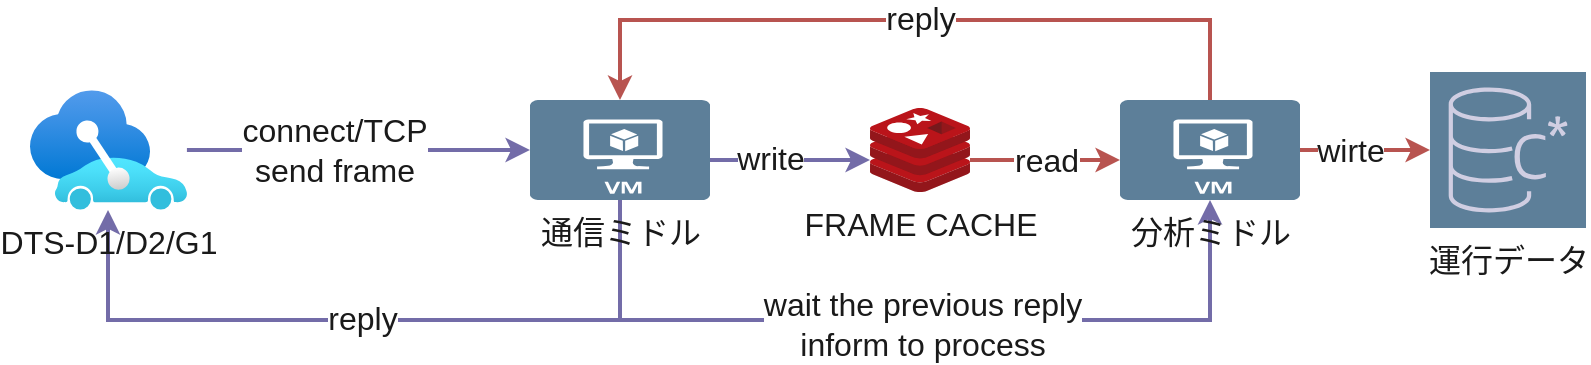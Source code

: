 <mxfile version="24.7.16" pages="2">
  <diagram name="V3-Flowchart" id="x4K4CEO3Q-1ovU_ClNiI">
    <mxGraphModel dx="1386" dy="806" grid="1" gridSize="10" guides="1" tooltips="1" connect="1" arrows="1" fold="1" page="1" pageScale="1" pageWidth="827" pageHeight="1169" math="0" shadow="0">
      <root>
        <mxCell id="0" />
        <mxCell id="1" parent="0" />
        <mxCell id="Qf6C96j7obAUFAtbz4RH-39" style="edgeStyle=orthogonalEdgeStyle;rounded=0;orthogonalLoop=1;jettySize=auto;html=1;strokeColor=#b85450;fontColor=#1A1A1A;fontSize=16;strokeWidth=2;fillColor=#f8cecc;" edge="1" parent="1" source="Qf6C96j7obAUFAtbz4RH-5" target="Qf6C96j7obAUFAtbz4RH-4">
          <mxGeometry relative="1" as="geometry">
            <Array as="points">
              <mxPoint x="650" y="240" />
              <mxPoint x="355" y="240" />
            </Array>
          </mxGeometry>
        </mxCell>
        <mxCell id="Qf6C96j7obAUFAtbz4RH-40" value="reply" style="edgeLabel;html=1;align=center;verticalAlign=middle;resizable=0;points=[];strokeColor=#D0CEE2;fontColor=#1A1A1A;fillColor=#5D7F99;fontSize=16;" vertex="1" connectable="0" parent="Qf6C96j7obAUFAtbz4RH-39">
          <mxGeometry x="0.002" y="-1" relative="1" as="geometry">
            <mxPoint x="3" as="offset" />
          </mxGeometry>
        </mxCell>
        <mxCell id="Qf6C96j7obAUFAtbz4RH-41" style="edgeStyle=orthogonalEdgeStyle;rounded=0;orthogonalLoop=1;jettySize=auto;html=1;strokeColor=#736CA8;fontColor=#1A1A1A;strokeWidth=2;fontSize=16;" edge="1" parent="1" source="Qf6C96j7obAUFAtbz4RH-4" target="Qf6C96j7obAUFAtbz4RH-1">
          <mxGeometry relative="1" as="geometry">
            <Array as="points">
              <mxPoint x="355" y="390" />
              <mxPoint x="99" y="390" />
            </Array>
          </mxGeometry>
        </mxCell>
        <mxCell id="Qf6C96j7obAUFAtbz4RH-42" value="reply" style="edgeLabel;html=1;align=center;verticalAlign=middle;resizable=0;points=[];strokeColor=#D0CEE2;fontColor=#1A1A1A;fillColor=#5D7F99;fontSize=16;" vertex="1" connectable="0" parent="Qf6C96j7obAUFAtbz4RH-41">
          <mxGeometry x="0.019" y="-1" relative="1" as="geometry">
            <mxPoint as="offset" />
          </mxGeometry>
        </mxCell>
        <mxCell id="Qf6C96j7obAUFAtbz4RH-27" style="edgeStyle=orthogonalEdgeStyle;rounded=0;orthogonalLoop=1;jettySize=auto;html=1;strokeColor=#736CA8;fontColor=#1A1A1A;strokeWidth=2;" edge="1" parent="1" source="Qf6C96j7obAUFAtbz4RH-1" target="Qf6C96j7obAUFAtbz4RH-4">
          <mxGeometry relative="1" as="geometry" />
        </mxCell>
        <mxCell id="Qf6C96j7obAUFAtbz4RH-29" value="connect/TCP&lt;div&gt;send frame&lt;/div&gt;" style="edgeLabel;html=1;align=center;verticalAlign=middle;resizable=0;points=[];strokeColor=#D0CEE2;fontColor=#1A1A1A;fillColor=#5D7F99;fontSize=16;direction=south;" vertex="1" connectable="0" parent="Qf6C96j7obAUFAtbz4RH-27">
          <mxGeometry x="-0.145" relative="1" as="geometry">
            <mxPoint as="offset" />
          </mxGeometry>
        </mxCell>
        <mxCell id="Qf6C96j7obAUFAtbz4RH-1" value="DTS-D1/D2/G1" style="image;aspect=fixed;html=1;points=[];align=center;fontSize=16;image=img/lib/azure2/other/Connected_Vehicle_Platform.svg;labelBackgroundColor=none;fillColor=#5D7F99;strokeColor=#D0CEE2;fontColor=#1A1A1A;" vertex="1" parent="1">
          <mxGeometry x="60" y="275" width="78.46" height="60" as="geometry" />
        </mxCell>
        <mxCell id="Qf6C96j7obAUFAtbz4RH-24" style="edgeStyle=orthogonalEdgeStyle;rounded=0;orthogonalLoop=1;jettySize=auto;html=1;strokeColor=#736CA8;fontColor=#1A1A1A;strokeWidth=2;" edge="1" parent="1" target="Qf6C96j7obAUFAtbz4RH-9">
          <mxGeometry relative="1" as="geometry">
            <mxPoint x="378" y="310" as="sourcePoint" />
            <Array as="points">
              <mxPoint x="428" y="310" />
              <mxPoint x="428" y="310" />
            </Array>
          </mxGeometry>
        </mxCell>
        <mxCell id="Qf6C96j7obAUFAtbz4RH-31" value="write" style="edgeLabel;html=1;align=center;verticalAlign=middle;resizable=0;points=[];strokeColor=#D0CEE2;fontColor=#1A1A1A;fillColor=#5D7F99;fontSize=16;" vertex="1" connectable="0" parent="Qf6C96j7obAUFAtbz4RH-24">
          <mxGeometry x="-0.1" y="1" relative="1" as="geometry">
            <mxPoint x="6" as="offset" />
          </mxGeometry>
        </mxCell>
        <mxCell id="Qf6C96j7obAUFAtbz4RH-37" style="edgeStyle=orthogonalEdgeStyle;rounded=0;orthogonalLoop=1;jettySize=auto;html=1;strokeColor=#736CA8;fontColor=#1A1A1A;strokeWidth=2;" edge="1" parent="1" source="Qf6C96j7obAUFAtbz4RH-4" target="Qf6C96j7obAUFAtbz4RH-5">
          <mxGeometry relative="1" as="geometry">
            <Array as="points">
              <mxPoint x="355" y="390" />
              <mxPoint x="650" y="390" />
            </Array>
          </mxGeometry>
        </mxCell>
        <mxCell id="Qf6C96j7obAUFAtbz4RH-38" value="&lt;span style=&quot;font-size: 16px;&quot;&gt;wait the previous reply&lt;/span&gt;&lt;div style=&quot;font-size: 16px;&quot;&gt;inform to process&lt;/div&gt;" style="edgeLabel;html=1;align=center;verticalAlign=middle;resizable=0;points=[];strokeColor=#D0CEE2;fontColor=#1A1A1A;fillColor=#5D7F99;" vertex="1" connectable="0" parent="Qf6C96j7obAUFAtbz4RH-37">
          <mxGeometry x="-0.049" y="-2" relative="1" as="geometry">
            <mxPoint x="13" as="offset" />
          </mxGeometry>
        </mxCell>
        <mxCell id="Qf6C96j7obAUFAtbz4RH-4" value="通信ミドル" style="verticalLabelPosition=bottom;html=1;verticalAlign=top;align=center;strokeColor=none;fillColor=#5D7F99;shape=mxgraph.azure.virtual_machine;fontSize=16;labelBackgroundColor=none;fontColor=#1A1A1A;" vertex="1" parent="1">
          <mxGeometry x="310" y="280" width="90" height="50" as="geometry" />
        </mxCell>
        <mxCell id="Qf6C96j7obAUFAtbz4RH-26" style="edgeStyle=orthogonalEdgeStyle;rounded=0;orthogonalLoop=1;jettySize=auto;html=1;strokeColor=#b85450;fontColor=#1A1A1A;strokeWidth=2;fillColor=#f8cecc;" edge="1" parent="1" source="Qf6C96j7obAUFAtbz4RH-5" target="Qf6C96j7obAUFAtbz4RH-21">
          <mxGeometry relative="1" as="geometry">
            <Array as="points">
              <mxPoint x="715" y="305" />
              <mxPoint x="715" y="305" />
            </Array>
          </mxGeometry>
        </mxCell>
        <mxCell id="Qf6C96j7obAUFAtbz4RH-33" value="wirte" style="edgeLabel;html=1;align=center;verticalAlign=middle;resizable=0;points=[];strokeColor=#D0CEE2;fontColor=#1A1A1A;fillColor=#5D7F99;fontSize=16;" vertex="1" connectable="0" parent="Qf6C96j7obAUFAtbz4RH-26">
          <mxGeometry x="0.02" y="2" relative="1" as="geometry">
            <mxPoint x="-8" y="2" as="offset" />
          </mxGeometry>
        </mxCell>
        <mxCell id="Qf6C96j7obAUFAtbz4RH-5" value="分析ミドル" style="verticalLabelPosition=bottom;html=1;verticalAlign=top;align=center;strokeColor=none;fillColor=#5D7F99;shape=mxgraph.azure.virtual_machine;fontSize=16;labelBackgroundColor=none;fontColor=#1A1A1A;" vertex="1" parent="1">
          <mxGeometry x="605" y="280" width="90" height="50" as="geometry" />
        </mxCell>
        <mxCell id="Qf6C96j7obAUFAtbz4RH-25" style="edgeStyle=orthogonalEdgeStyle;rounded=0;orthogonalLoop=1;jettySize=auto;html=1;strokeColor=#b85450;fontColor=#1A1A1A;strokeWidth=2;fillColor=#f8cecc;" edge="1" parent="1" source="Qf6C96j7obAUFAtbz4RH-9" target="Qf6C96j7obAUFAtbz4RH-5">
          <mxGeometry relative="1" as="geometry">
            <Array as="points">
              <mxPoint x="570" y="310" />
              <mxPoint x="570" y="310" />
            </Array>
          </mxGeometry>
        </mxCell>
        <mxCell id="Qf6C96j7obAUFAtbz4RH-32" value="read" style="edgeLabel;html=1;align=center;verticalAlign=middle;resizable=0;points=[];strokeColor=#D0CEE2;fontColor=#1A1A1A;fillColor=#5D7F99;fontSize=16;" vertex="1" connectable="0" parent="Qf6C96j7obAUFAtbz4RH-25">
          <mxGeometry x="0.015" relative="1" as="geometry">
            <mxPoint as="offset" />
          </mxGeometry>
        </mxCell>
        <mxCell id="Qf6C96j7obAUFAtbz4RH-9" value="FRAME CACHE" style="image;sketch=0;aspect=fixed;html=1;points=[];align=center;fontSize=16;image=img/lib/mscae/Cache_Redis_Product.svg;labelBackgroundColor=none;fillColor=#5D7F99;strokeColor=#D0CEE2;fontColor=#1A1A1A;" vertex="1" parent="1">
          <mxGeometry x="480" y="284" width="50" height="42" as="geometry" />
        </mxCell>
        <mxCell id="Qf6C96j7obAUFAtbz4RH-21" value="運行データ" style="sketch=0;points=[[0,0,0],[0.25,0,0],[0.5,0,0],[0.75,0,0],[1,0,0],[0,1,0],[0.25,1,0],[0.5,1,0],[0.75,1,0],[1,1,0],[0,0.25,0],[0,0.5,0],[0,0.75,0],[1,0.25,0],[1,0.5,0],[1,0.75,0]];outlineConnect=0;fontColor=#1A1A1A;fillColor=#5D7F99;strokeColor=#D0CEE2;dashed=0;verticalLabelPosition=bottom;verticalAlign=top;align=center;html=1;fontSize=16;fontStyle=0;aspect=fixed;shape=mxgraph.aws4.resourceIcon;resIcon=mxgraph.aws4.managed_apache_cassandra_service;labelBackgroundColor=none;" vertex="1" parent="1">
          <mxGeometry x="760" y="266" width="78" height="78" as="geometry" />
        </mxCell>
      </root>
    </mxGraphModel>
  </diagram>
  <diagram id="cIUVOWCGPwy-1lRlkrbI" name="V4-Flowchart">
    <mxGraphModel dx="1389" dy="806" grid="1" gridSize="10" guides="1" tooltips="1" connect="1" arrows="1" fold="1" page="1" pageScale="1" pageWidth="827" pageHeight="1169" math="0" shadow="0">
      <root>
        <mxCell id="0" />
        <mxCell id="1" parent="0" />
        <mxCell id="yAkpjE-jFL4-wdl5BAUS-1" value="DTS-D1/D2/G1" style="image;aspect=fixed;html=1;points=[];align=center;fontSize=16;image=img/lib/azure2/other/Connected_Vehicle_Platform.svg;labelBackgroundColor=none;fillColor=#5D7F99;strokeColor=#D0CEE2;fontColor=#1A1A1A;" vertex="1" parent="1">
          <mxGeometry x="40" y="280" width="78.46" height="60" as="geometry" />
        </mxCell>
        <mxCell id="977ARjDEpXw01CLox7Ez-3" value="&lt;span style=&quot;font-size: 16px;&quot;&gt;アダプト&lt;/span&gt;&lt;div&gt;&lt;span style=&quot;font-size: 16px;&quot;&gt;ミドル&lt;/span&gt;&lt;/div&gt;" style="sketch=0;outlineConnect=0;fontColor=#232F3E;gradientColor=none;strokeColor=#ffffff;fillColor=#232F3E;dashed=0;verticalLabelPosition=middle;verticalAlign=bottom;align=center;html=1;whiteSpace=wrap;fontSize=16;fontStyle=0;spacing=3;shape=mxgraph.aws4.productIcon;prIcon=mxgraph.aws4.ecs;" vertex="1" parent="1">
          <mxGeometry x="230" y="280" width="70" height="110" as="geometry" />
        </mxCell>
        <mxCell id="977ARjDEpXw01CLox7Ez-5" value="コア&lt;br&gt;&lt;div&gt;&lt;span style=&quot;font-size: 16px;&quot;&gt;ミドル&lt;/span&gt;&lt;/div&gt;" style="sketch=0;outlineConnect=0;fontColor=default;gradientColor=none;strokeColor=#ffffff;fillColor=#232F3E;dashed=0;verticalLabelPosition=middle;verticalAlign=bottom;align=center;html=1;whiteSpace=wrap;fontSize=16;fontStyle=0;spacing=3;shape=mxgraph.aws4.productIcon;prIcon=mxgraph.aws4.ecs;" vertex="1" parent="1">
          <mxGeometry x="762" y="295" width="70" height="110" as="geometry" />
        </mxCell>
        <mxCell id="977ARjDEpXw01CLox7Ez-6" value="Primitiveデータ" style="sketch=0;points=[[0,0,0],[0.25,0,0],[0.5,0,0],[0.75,0,0],[1,0,0],[0,1,0],[0.25,1,0],[0.5,1,0],[0.75,1,0],[1,1,0],[0,0.25,0],[0,0.5,0],[0,0.75,0],[1,0.25,0],[1,0.5,0],[1,0.75,0]];outlineConnect=0;fontColor=#232F3E;fillColor=#C925D1;strokeColor=#ffffff;dashed=0;verticalLabelPosition=bottom;verticalAlign=top;align=center;html=1;fontSize=16;fontStyle=0;aspect=fixed;shape=mxgraph.aws4.resourceIcon;resIcon=mxgraph.aws4.timestream;" vertex="1" parent="1">
          <mxGeometry x="522" y="281" width="78" height="78" as="geometry" />
        </mxCell>
        <mxCell id="977ARjDEpXw01CLox7Ez-7" value="Kafka MQ Broker" style="sketch=0;points=[[0,0,0],[0.25,0,0],[0.5,0,0],[0.75,0,0],[1,0,0],[0,1,0],[0.25,1,0],[0.5,1,0],[0.75,1,0],[1,1,0],[0,0.25,0],[0,0.5,0],[0,0.75,0],[1,0.25,0],[1,0.5,0],[1,0.75,0]];outlineConnect=0;fontColor=#232F3E;fillColor=#8C4FFF;strokeColor=#ffffff;dashed=0;verticalLabelPosition=bottom;verticalAlign=top;align=center;html=1;fontSize=16;fontStyle=0;aspect=fixed;shape=mxgraph.aws4.resourceIcon;resIcon=mxgraph.aws4.managed_streaming_for_kafka;" vertex="1" parent="1">
          <mxGeometry x="522" y="110" width="78" height="78" as="geometry" />
        </mxCell>
        <mxCell id="977ARjDEpXw01CLox7Ez-8" value="Session Manager" style="sketch=0;outlineConnect=0;fontColor=#232F3E;gradientColor=none;strokeColor=#ffffff;fillColor=#232F3E;dashed=0;verticalLabelPosition=middle;verticalAlign=bottom;align=center;html=1;whiteSpace=wrap;fontSize=16;fontStyle=0;spacing=3;shape=mxgraph.aws4.productIcon;prIcon=mxgraph.aws4.elasticsearch_service;" vertex="1" parent="1">
          <mxGeometry x="520" y="440" width="80" height="120" as="geometry" />
        </mxCell>
        <mxCell id="977ARjDEpXw01CLox7Ez-9" value="運行&lt;div&gt;&lt;span style=&quot;background-color: initial;&quot;&gt;データ&lt;/span&gt;&lt;/div&gt;" style="sketch=0;outlineConnect=0;fontColor=#232F3E;gradientColor=none;strokeColor=#ffffff;fillColor=#232F3E;dashed=0;verticalLabelPosition=middle;verticalAlign=bottom;align=center;html=1;whiteSpace=wrap;fontSize=16;fontStyle=0;spacing=3;shape=mxgraph.aws4.productIcon;prIcon=mxgraph.aws4.dynamodb;" vertex="1" parent="1">
          <mxGeometry x="942" y="290" width="80" height="120" as="geometry" />
        </mxCell>
      </root>
    </mxGraphModel>
  </diagram>
</mxfile>
